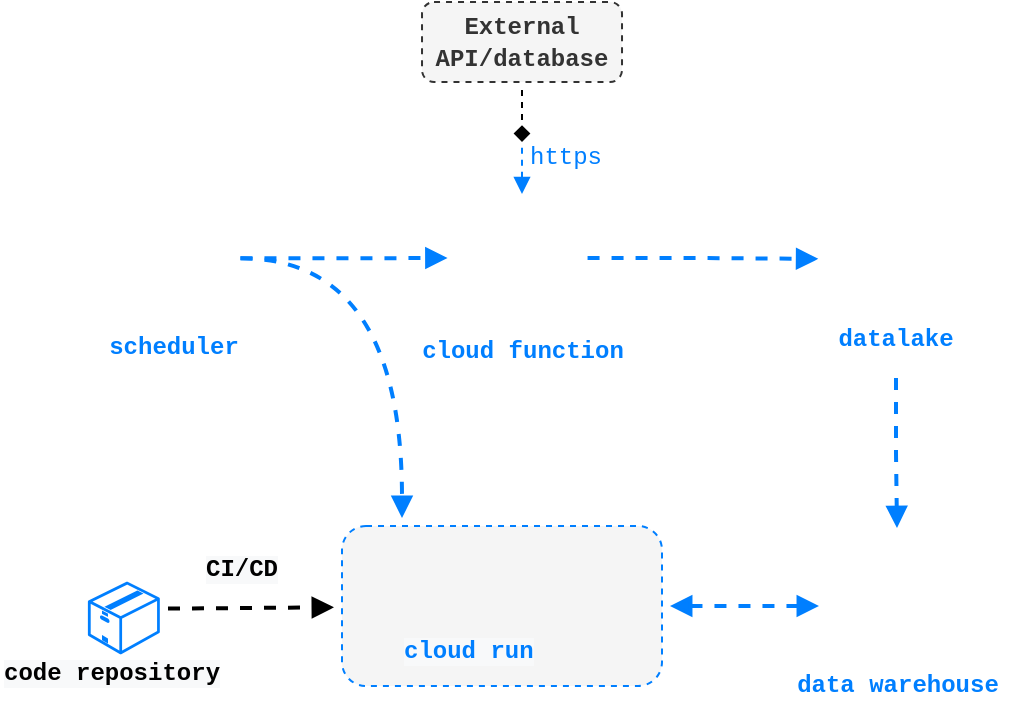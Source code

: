 <mxfile version="15.8.4" type="device"><diagram id="LnmEkgnPij2qbgaKkvfG" name="Page-1"><mxGraphModel dx="652" dy="423" grid="1" gridSize="10" guides="1" tooltips="1" connect="1" arrows="1" fold="1" page="1" pageScale="1" pageWidth="827" pageHeight="1169" math="0" shadow="0"><root><mxCell id="0"/><mxCell id="1" parent="0"/><mxCell id="DBDzZpXh7v5qJYEsXsuj-34" style="edgeStyle=orthogonalEdgeStyle;rounded=0;sketch=0;jumpSize=6;orthogonalLoop=1;jettySize=auto;html=1;dashed=1;fontFamily=Courier New;fontColor=#007FFF;startArrow=block;startFill=1;endArrow=block;endFill=1;startSize=6;endSize=6;sourcePerimeterSpacing=4;targetPerimeterSpacing=4;strokeColor=#007FFF;strokeWidth=2;" edge="1" parent="1" source="DBDzZpXh7v5qJYEsXsuj-31" target="DBDzZpXh7v5qJYEsXsuj-13"><mxGeometry relative="1" as="geometry"/></mxCell><mxCell id="DBDzZpXh7v5qJYEsXsuj-4" style="edgeStyle=orthogonalEdgeStyle;rounded=0;orthogonalLoop=1;jettySize=auto;html=1;endArrow=diamond;endFill=1;sourcePerimeterSpacing=4;targetPerimeterSpacing=4;endSize=6;dashed=1;" edge="1" parent="1" source="DBDzZpXh7v5qJYEsXsuj-1"><mxGeometry relative="1" as="geometry"><mxPoint x="510" y="210" as="targetPoint"/><Array as="points"><mxPoint x="510" y="170"/><mxPoint x="510" y="170"/></Array></mxGeometry></mxCell><mxCell id="DBDzZpXh7v5qJYEsXsuj-1" value="&lt;font face=&quot;Courier New&quot;&gt;&lt;b&gt;External API/database&lt;/b&gt;&lt;/font&gt;" style="rounded=1;whiteSpace=wrap;html=1;fillColor=#f5f5f5;fontColor=#333333;strokeColor=#333333;dashed=1;" vertex="1" parent="1"><mxGeometry x="460.01" y="140" width="100" height="40" as="geometry"/></mxCell><mxCell id="DBDzZpXh7v5qJYEsXsuj-17" value="" style="group" vertex="1" connectable="0" parent="1"><mxGeometry x="646" y="407" width="110" height="90" as="geometry"/></mxCell><mxCell id="DBDzZpXh7v5qJYEsXsuj-13" value="" style="shape=image;verticalLabelPosition=bottom;labelBackgroundColor=#ffffff;verticalAlign=top;aspect=fixed;imageAspect=0;image=https://o.remove.bg/downloads/2b47e2d2-a00d-46e2-b96e-22f02b2f2eb6/image-removebg-preview.png;" vertex="1" parent="DBDzZpXh7v5qJYEsXsuj-17"><mxGeometry x="16.5" width="70" height="70" as="geometry"/></mxCell><mxCell id="DBDzZpXh7v5qJYEsXsuj-15" value="&lt;font color=&quot;#007fff&quot;&gt;&lt;b&gt;data warehouse&lt;/b&gt;&lt;/font&gt;" style="text;html=1;strokeColor=none;fillColor=none;align=center;verticalAlign=middle;whiteSpace=wrap;rounded=0;dashed=1;fontFamily=Courier New;" vertex="1" parent="DBDzZpXh7v5qJYEsXsuj-17"><mxGeometry x="-3.5" y="60" width="110" height="30" as="geometry"/></mxCell><mxCell id="DBDzZpXh7v5qJYEsXsuj-18" value="" style="group;fontColor=#007FFF;" vertex="1" connectable="0" parent="1"><mxGeometry x="630" y="224" width="134.87" height="100" as="geometry"/></mxCell><mxCell id="DBDzZpXh7v5qJYEsXsuj-11" value="" style="shape=image;verticalLabelPosition=bottom;labelBackgroundColor=#ffffff;verticalAlign=top;aspect=fixed;imageAspect=0;image=https://download.logo.wine/logo/Google_Storage/Google_Storage-Logo.wine.png;" vertex="1" parent="DBDzZpXh7v5qJYEsXsuj-18"><mxGeometry x="4" y="1" width="129.87" height="86.66" as="geometry"/></mxCell><mxCell id="DBDzZpXh7v5qJYEsXsuj-14" value="&lt;font color=&quot;#007fff&quot;&gt;&lt;b&gt;datalake&lt;/b&gt;&lt;/font&gt;" style="text;html=1;strokeColor=none;fillColor=none;align=center;verticalAlign=middle;whiteSpace=wrap;rounded=0;dashed=1;fontFamily=Courier New;" vertex="1" parent="DBDzZpXh7v5qJYEsXsuj-18"><mxGeometry x="37" y="70" width="60" height="30" as="geometry"/></mxCell><mxCell id="DBDzZpXh7v5qJYEsXsuj-20" value="" style="group" vertex="1" connectable="0" parent="1"><mxGeometry x="300" y="240" width="72.18" height="90" as="geometry"/></mxCell><mxCell id="DBDzZpXh7v5qJYEsXsuj-6" value="" style="shape=image;verticalLabelPosition=bottom;labelBackgroundColor=#ffffff;verticalAlign=top;aspect=fixed;imageAspect=0;image=https://datatogo.fr/img/expertise/Cloud_Scheduler.png;" vertex="1" parent="DBDzZpXh7v5qJYEsXsuj-20"><mxGeometry x="2.623" width="62.606" height="56.25" as="geometry"/></mxCell><mxCell id="DBDzZpXh7v5qJYEsXsuj-19" value="&lt;font color=&quot;#007fff&quot;&gt;&lt;b&gt;scheduler&lt;/b&gt;&lt;/font&gt;" style="text;html=1;strokeColor=none;fillColor=none;align=center;verticalAlign=middle;whiteSpace=wrap;rounded=0;dashed=1;fontFamily=Courier New;" vertex="1" parent="DBDzZpXh7v5qJYEsXsuj-20"><mxGeometry y="56.25" width="72.18" height="33.75" as="geometry"/></mxCell><mxCell id="DBDzZpXh7v5qJYEsXsuj-23" value="" style="group" vertex="1" connectable="0" parent="1"><mxGeometry x="456.61" y="240" width="106.79" height="90" as="geometry"/></mxCell><mxCell id="DBDzZpXh7v5qJYEsXsuj-21" value="" style="shape=image;verticalLabelPosition=bottom;labelBackgroundColor=#ffffff;verticalAlign=top;aspect=fixed;imageAspect=0;image=https://seeklogo.com/images/G/google-cloud-functions-logo-AECD57BFA2-seeklogo.com.png;" vertex="1" parent="DBDzZpXh7v5qJYEsXsuj-23"><mxGeometry x="20.18" width="61.99" height="56" as="geometry"/></mxCell><mxCell id="DBDzZpXh7v5qJYEsXsuj-22" value="&lt;font color=&quot;#007fff&quot;&gt;&lt;b&gt;cloud function&lt;/b&gt;&lt;/font&gt;" style="text;html=1;strokeColor=none;fillColor=none;align=center;verticalAlign=middle;whiteSpace=wrap;rounded=0;dashed=1;fontFamily=Courier New;" vertex="1" parent="DBDzZpXh7v5qJYEsXsuj-23"><mxGeometry y="60" width="106.79" height="30" as="geometry"/></mxCell><mxCell id="DBDzZpXh7v5qJYEsXsuj-25" style="edgeStyle=orthogonalEdgeStyle;rounded=0;sketch=0;orthogonalLoop=1;jettySize=auto;html=1;fontFamily=Courier New;fontColor=#007FFF;endArrow=none;endFill=0;endSize=6;sourcePerimeterSpacing=4;targetPerimeterSpacing=4;startArrow=block;startFill=1;strokeColor=#007FFF;startSize=6;jumpSize=6;dashed=1;" edge="1" parent="1" source="DBDzZpXh7v5qJYEsXsuj-21"><mxGeometry relative="1" as="geometry"><mxPoint x="510" y="210" as="targetPoint"/><Array as="points"><mxPoint x="510" y="210"/><mxPoint x="510" y="210"/></Array></mxGeometry></mxCell><mxCell id="DBDzZpXh7v5qJYEsXsuj-27" value="&lt;span style=&quot;color: rgb(0 , 127 , 255) ; font-family: &amp;#34;courier new&amp;#34; ; font-size: 12px ; letter-spacing: normal ; text-align: center ; text-indent: 0px ; text-transform: none ; word-spacing: 0px&quot;&gt;https&lt;/span&gt;" style="text;whiteSpace=wrap;html=1;fontFamily=Courier New;fontColor=#007FFF;fontStyle=0" vertex="1" parent="1"><mxGeometry x="512" y="204" width="30" height="30" as="geometry"/></mxCell><mxCell id="DBDzZpXh7v5qJYEsXsuj-28" style="edgeStyle=orthogonalEdgeStyle;rounded=0;sketch=0;jumpSize=6;orthogonalLoop=1;jettySize=auto;html=1;fontFamily=Courier New;fontColor=#007FFF;startArrow=none;startFill=0;endArrow=block;endFill=1;startSize=6;endSize=6;sourcePerimeterSpacing=4;targetPerimeterSpacing=4;strokeColor=#007FFF;dashed=1;strokeWidth=2;" edge="1" parent="1" source="DBDzZpXh7v5qJYEsXsuj-6" target="DBDzZpXh7v5qJYEsXsuj-21"><mxGeometry relative="1" as="geometry"/></mxCell><mxCell id="DBDzZpXh7v5qJYEsXsuj-29" style="edgeStyle=orthogonalEdgeStyle;rounded=0;sketch=0;jumpSize=6;orthogonalLoop=1;jettySize=auto;html=1;fontFamily=Courier New;fontColor=#007FFF;startArrow=none;startFill=0;endArrow=block;endFill=1;startSize=6;endSize=6;sourcePerimeterSpacing=4;targetPerimeterSpacing=4;strokeColor=#007FFF;dashed=1;strokeWidth=2;" edge="1" parent="1" source="DBDzZpXh7v5qJYEsXsuj-21"><mxGeometry relative="1" as="geometry"><mxPoint x="658.143" y="268.429" as="targetPoint"/></mxGeometry></mxCell><mxCell id="DBDzZpXh7v5qJYEsXsuj-30" style="edgeStyle=orthogonalEdgeStyle;rounded=0;sketch=0;jumpSize=6;orthogonalLoop=1;jettySize=auto;html=1;dashed=1;fontFamily=Courier New;fontColor=#007FFF;startArrow=none;startFill=0;endArrow=block;endFill=1;startSize=6;endSize=6;sourcePerimeterSpacing=4;targetPerimeterSpacing=4;strokeColor=#007FFF;strokeWidth=2;" edge="1" parent="1" source="DBDzZpXh7v5qJYEsXsuj-14" target="DBDzZpXh7v5qJYEsXsuj-13"><mxGeometry relative="1" as="geometry"/></mxCell><mxCell id="DBDzZpXh7v5qJYEsXsuj-35" value="" style="group" vertex="1" connectable="0" parent="1"><mxGeometry x="420" y="402" width="160" height="80" as="geometry"/></mxCell><mxCell id="DBDzZpXh7v5qJYEsXsuj-31" value="" style="rounded=1;whiteSpace=wrap;html=1;dashed=1;labelBackgroundColor=none;fontFamily=Courier New;fontColor=#333333;strokeColor=#007FFF;align=center;fillColor=#f5f5f5;" vertex="1" parent="DBDzZpXh7v5qJYEsXsuj-35"><mxGeometry width="160" height="80" as="geometry"/></mxCell><mxCell id="DBDzZpXh7v5qJYEsXsuj-8" value="" style="shape=image;verticalLabelPosition=bottom;labelBackgroundColor=#ffffff;verticalAlign=top;aspect=fixed;imageAspect=0;image=https://zeenea.com/wp-content/uploads/2021/07/dbt-logo.png;" vertex="1" parent="DBDzZpXh7v5qJYEsXsuj-35"><mxGeometry x="35.68" y="18" width="88.64" height="30" as="geometry"/></mxCell><mxCell id="DBDzZpXh7v5qJYEsXsuj-32" value="" style="shape=image;verticalLabelPosition=bottom;labelBackgroundColor=#ffffff;verticalAlign=top;aspect=fixed;imageAspect=0;image=https://res.cloudinary.com/startup-grind/image/upload/c_fill,dpr_2.0,f_auto,g_center,h_1080,q_100,w_1080/v1/gcs/platform-data-goog/events/cloud-run-icon.png;" vertex="1" parent="DBDzZpXh7v5qJYEsXsuj-35"><mxGeometry x="7" y="53" width="20" height="20" as="geometry"/></mxCell><mxCell id="DBDzZpXh7v5qJYEsXsuj-33" value="&lt;b style=&quot;color: rgb(0 , 127 , 255) ; font-family: &amp;#34;courier new&amp;#34; ; font-size: 12px ; font-style: normal ; letter-spacing: normal ; text-align: center ; text-indent: 0px ; text-transform: none ; word-spacing: 0px ; background-color: rgb(248 , 249 , 250)&quot;&gt;cloud run&lt;/b&gt;" style="text;whiteSpace=wrap;html=1;fontFamily=Courier New;fontColor=#007FFF;" vertex="1" parent="DBDzZpXh7v5qJYEsXsuj-35"><mxGeometry x="29" y="49" width="130" height="30" as="geometry"/></mxCell><mxCell id="DBDzZpXh7v5qJYEsXsuj-39" value="" style="group" vertex="1" connectable="0" parent="1"><mxGeometry x="249" y="422" width="141" height="70" as="geometry"/></mxCell><mxCell id="DBDzZpXh7v5qJYEsXsuj-37" value="📦" style="text;whiteSpace=wrap;html=1;fontFamily=Courier New;fontColor=#007FFF;fontSize=36;" vertex="1" parent="DBDzZpXh7v5qJYEsXsuj-39"><mxGeometry x="40" width="40" height="43" as="geometry"/></mxCell><mxCell id="DBDzZpXh7v5qJYEsXsuj-38" value="&lt;b style=&quot;font-size: 12px; font-style: normal; letter-spacing: normal; text-indent: 0px; text-transform: none; word-spacing: 0px; font-family: &amp;quot;courier new&amp;quot;; text-align: center; background-color: rgb(248, 249, 250);&quot;&gt;code repository&lt;/b&gt;" style="text;whiteSpace=wrap;html=1;fontSize=12;fontFamily=Courier New;fontColor=#000000;" vertex="1" parent="DBDzZpXh7v5qJYEsXsuj-39"><mxGeometry y="40" width="120" height="30" as="geometry"/></mxCell><mxCell id="DBDzZpXh7v5qJYEsXsuj-42" value="&lt;b style=&quot;font-size: 12px ; font-style: normal ; letter-spacing: normal ; text-indent: 0px ; text-transform: none ; word-spacing: 0px ; font-family: &amp;#34;courier new&amp;#34; ; text-align: center ; background-color: rgb(248 , 249 , 250)&quot;&gt;CI/CD&lt;/b&gt;" style="text;whiteSpace=wrap;html=1;fontSize=12;fontFamily=Courier New;fontColor=#000000;" vertex="1" parent="DBDzZpXh7v5qJYEsXsuj-39"><mxGeometry x="101" y="-12" width="40" height="30" as="geometry"/></mxCell><mxCell id="DBDzZpXh7v5qJYEsXsuj-41" style="rounded=0;sketch=0;jumpSize=6;orthogonalLoop=1;jettySize=auto;html=1;dashed=1;fontFamily=Courier New;fontSize=12;fontColor=#000000;startArrow=none;startFill=0;endArrow=block;endFill=1;startSize=6;endSize=6;sourcePerimeterSpacing=4;targetPerimeterSpacing=4;strokeColor=#000000;strokeWidth=2;" edge="1" parent="1" source="DBDzZpXh7v5qJYEsXsuj-37" target="DBDzZpXh7v5qJYEsXsuj-31"><mxGeometry relative="1" as="geometry"/></mxCell><mxCell id="DBDzZpXh7v5qJYEsXsuj-43" style="edgeStyle=orthogonalEdgeStyle;rounded=0;sketch=0;jumpSize=6;orthogonalLoop=1;jettySize=auto;html=1;dashed=1;fontFamily=Courier New;fontSize=12;fontColor=#000000;startArrow=none;startFill=0;endArrow=block;endFill=1;startSize=6;endSize=6;sourcePerimeterSpacing=4;targetPerimeterSpacing=4;strokeColor=#007FFF;strokeWidth=2;curved=1;" edge="1" parent="1" source="DBDzZpXh7v5qJYEsXsuj-6" target="DBDzZpXh7v5qJYEsXsuj-31"><mxGeometry relative="1" as="geometry"><Array as="points"><mxPoint x="450" y="268"/></Array></mxGeometry></mxCell></root></mxGraphModel></diagram></mxfile>